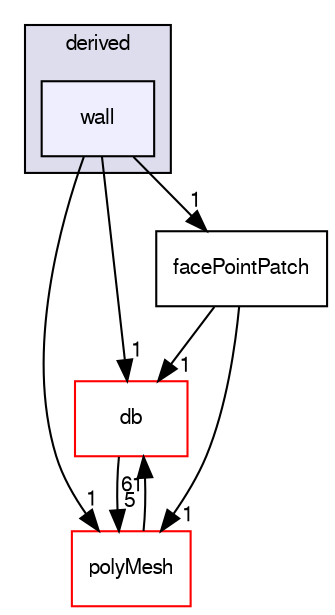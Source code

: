 digraph "src/OpenFOAM/meshes/pointMesh/pointPatches/derived/wall" {
  bgcolor=transparent;
  compound=true
  node [ fontsize="10", fontname="FreeSans"];
  edge [ labelfontsize="10", labelfontname="FreeSans"];
  subgraph clusterdir_6b19444c0799847dabb5332dceba8722 {
    graph [ bgcolor="#ddddee", pencolor="black", label="derived" fontname="FreeSans", fontsize="10", URL="dir_6b19444c0799847dabb5332dceba8722.html"]
  dir_9933ed458ab108e208d8735a5fa523b4 [shape=box, label="wall", style="filled", fillcolor="#eeeeff", pencolor="black", URL="dir_9933ed458ab108e208d8735a5fa523b4.html"];
  }
  dir_63c634f7a7cfd679ac26c67fb30fc32f [shape=box label="db" color="red" URL="dir_63c634f7a7cfd679ac26c67fb30fc32f.html"];
  dir_5e5a63cb97aae3d01c8e98f0c14953bc [shape=box label="polyMesh" color="red" URL="dir_5e5a63cb97aae3d01c8e98f0c14953bc.html"];
  dir_602eb11747eaf9b0ac10527ada580b7b [shape=box label="facePointPatch" URL="dir_602eb11747eaf9b0ac10527ada580b7b.html"];
  dir_63c634f7a7cfd679ac26c67fb30fc32f->dir_5e5a63cb97aae3d01c8e98f0c14953bc [headlabel="5", labeldistance=1.5 headhref="dir_001787_002103.html"];
  dir_5e5a63cb97aae3d01c8e98f0c14953bc->dir_63c634f7a7cfd679ac26c67fb30fc32f [headlabel="61", labeldistance=1.5 headhref="dir_002103_001787.html"];
  dir_9933ed458ab108e208d8735a5fa523b4->dir_63c634f7a7cfd679ac26c67fb30fc32f [headlabel="1", labeldistance=1.5 headhref="dir_002100_001787.html"];
  dir_9933ed458ab108e208d8735a5fa523b4->dir_5e5a63cb97aae3d01c8e98f0c14953bc [headlabel="1", labeldistance=1.5 headhref="dir_002100_002103.html"];
  dir_9933ed458ab108e208d8735a5fa523b4->dir_602eb11747eaf9b0ac10527ada580b7b [headlabel="1", labeldistance=1.5 headhref="dir_002100_002101.html"];
  dir_602eb11747eaf9b0ac10527ada580b7b->dir_63c634f7a7cfd679ac26c67fb30fc32f [headlabel="1", labeldistance=1.5 headhref="dir_002101_001787.html"];
  dir_602eb11747eaf9b0ac10527ada580b7b->dir_5e5a63cb97aae3d01c8e98f0c14953bc [headlabel="1", labeldistance=1.5 headhref="dir_002101_002103.html"];
}
